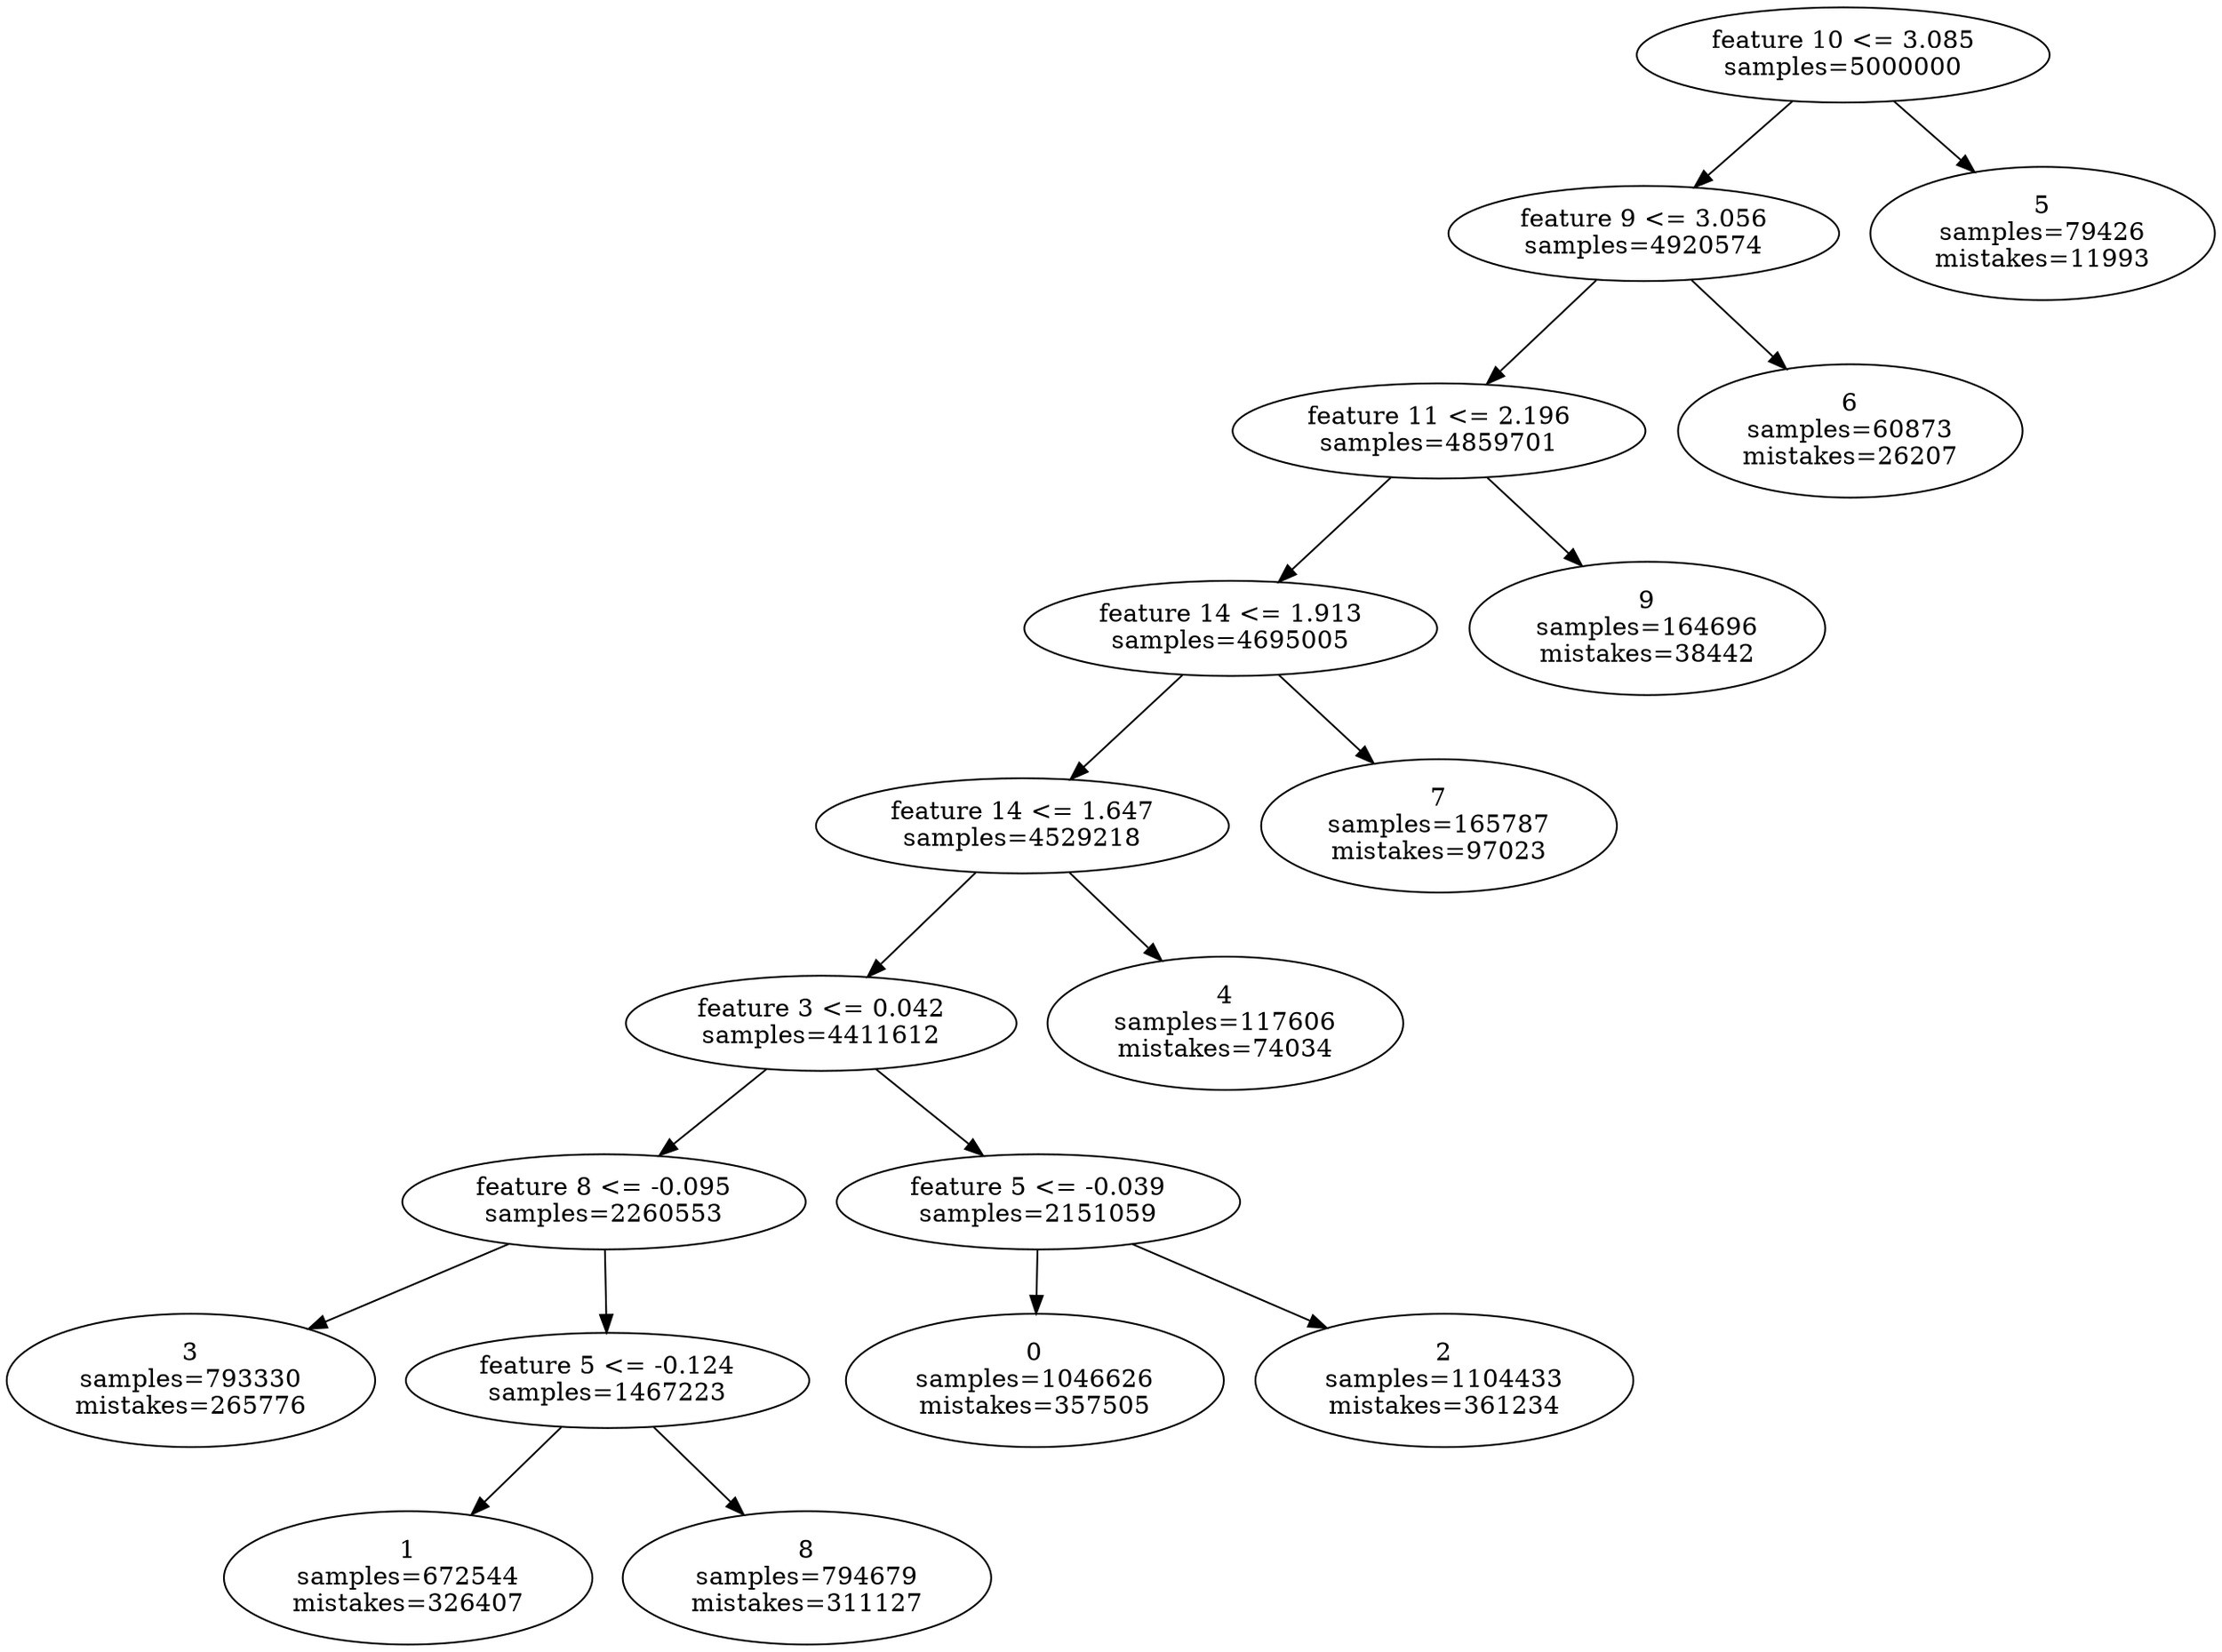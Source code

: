 digraph ClusteringTree {
n_0 [label="feature 10 <= 3.085
samples=\5000000"];
n_1 [label="feature 9 <= 3.056
samples=\4920574"];
n_2 [label="5
samples=\79426
mistakes=\11993"];
n_3 [label="feature 11 <= 2.196
samples=\4859701"];
n_4 [label="6
samples=\60873
mistakes=\26207"];
n_5 [label="feature 14 <= 1.913
samples=\4695005"];
n_6 [label="9
samples=\164696
mistakes=\38442"];
n_7 [label="feature 14 <= 1.647
samples=\4529218"];
n_8 [label="7
samples=\165787
mistakes=\97023"];
n_9 [label="feature 3 <= 0.042
samples=\4411612"];
n_10 [label="4
samples=\117606
mistakes=\74034"];
n_11 [label="feature 8 <= -0.095
samples=\2260553"];
n_12 [label="feature 5 <= -0.039
samples=\2151059"];
n_13 [label="3
samples=\793330
mistakes=\265776"];
n_14 [label="feature 5 <= -0.124
samples=\1467223"];
n_15 [label="0
samples=\1046626
mistakes=\357505"];
n_16 [label="2
samples=\1104433
mistakes=\361234"];
n_17 [label="1
samples=\672544
mistakes=\326407"];
n_18 [label="8
samples=\794679
mistakes=\311127"];
n_0 -> n_1;
n_0 -> n_2;
n_1 -> n_3;
n_1 -> n_4;
n_3 -> n_5;
n_3 -> n_6;
n_5 -> n_7;
n_5 -> n_8;
n_7 -> n_9;
n_7 -> n_10;
n_9 -> n_11;
n_9 -> n_12;
n_11 -> n_13;
n_11 -> n_14;
n_12 -> n_15;
n_12 -> n_16;
n_14 -> n_17;
n_14 -> n_18;
}
